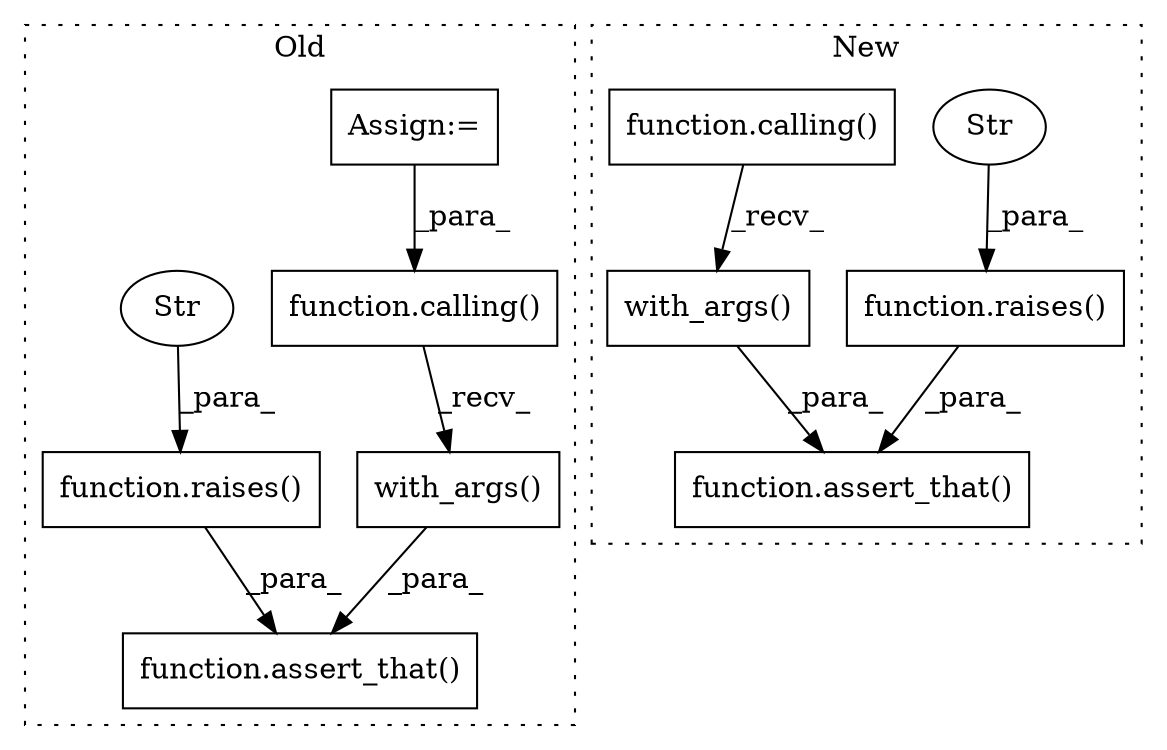 digraph G {
subgraph cluster0 {
1 [label="function.assert_that()" a="75" s="2025,2142" l="12,1" shape="box"];
6 [label="Assign:=" a="68" s="1982" l="3" shape="box"];
8 [label="function.raises()" a="75" s="2085,2141" l="7,1" shape="box"];
9 [label="Str" a="66" s="2116" l="25" shape="ellipse"];
10 [label="with_args()" a="75" s="2037,2066" l="27,1" shape="box"];
11 [label="function.calling()" a="75" s="2037,2052" l="8,1" shape="box"];
label = "Old";
style="dotted";
}
subgraph cluster1 {
2 [label="with_args()" a="75" s="1973,2026" l="39,1" shape="box"];
3 [label="function.assert_that()" a="75" s="1961,2132" l="12,1" shape="box"];
4 [label="function.raises()" a="75" s="2045,2131" l="7,1" shape="box"];
5 [label="Str" a="66" s="2074" l="57" shape="ellipse"];
7 [label="function.calling()" a="75" s="1973,2000" l="8,1" shape="box"];
label = "New";
style="dotted";
}
2 -> 3 [label="_para_"];
4 -> 3 [label="_para_"];
5 -> 4 [label="_para_"];
6 -> 11 [label="_para_"];
7 -> 2 [label="_recv_"];
8 -> 1 [label="_para_"];
9 -> 8 [label="_para_"];
10 -> 1 [label="_para_"];
11 -> 10 [label="_recv_"];
}